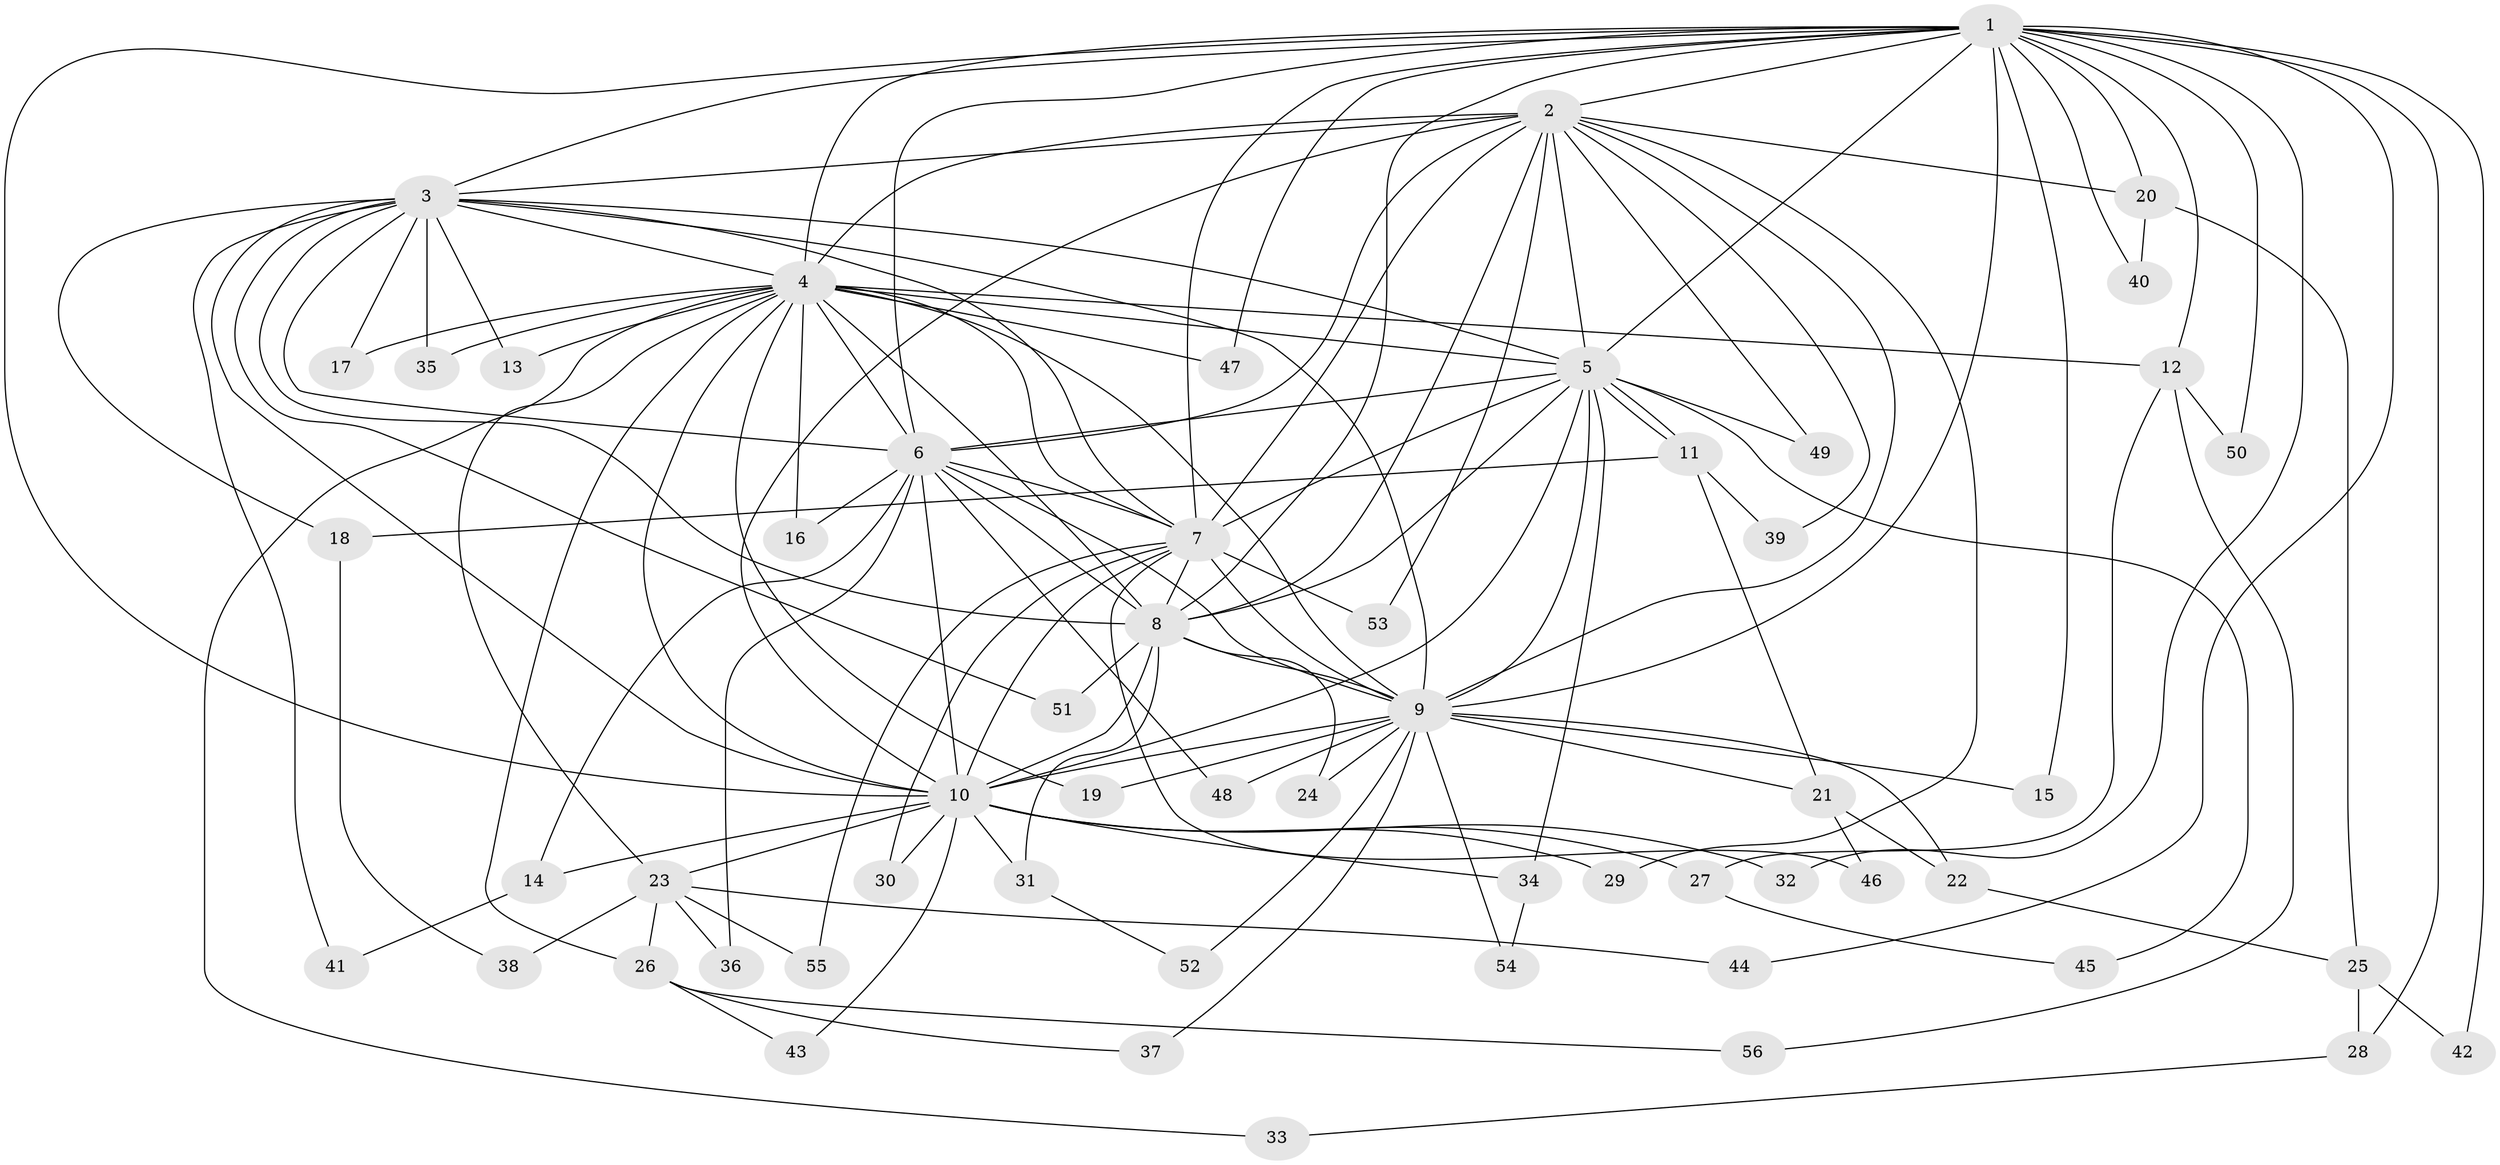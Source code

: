 // coarse degree distribution, {11: 0.03571428571428571, 12: 0.07142857142857142, 2: 0.2857142857142857, 3: 0.21428571428571427, 4: 0.14285714285714285, 5: 0.03571428571428571, 13: 0.07142857142857142, 9: 0.03571428571428571, 10: 0.03571428571428571, 1: 0.03571428571428571, 6: 0.03571428571428571}
// Generated by graph-tools (version 1.1) at 2025/36/03/04/25 23:36:21]
// undirected, 56 vertices, 137 edges
graph export_dot {
  node [color=gray90,style=filled];
  1;
  2;
  3;
  4;
  5;
  6;
  7;
  8;
  9;
  10;
  11;
  12;
  13;
  14;
  15;
  16;
  17;
  18;
  19;
  20;
  21;
  22;
  23;
  24;
  25;
  26;
  27;
  28;
  29;
  30;
  31;
  32;
  33;
  34;
  35;
  36;
  37;
  38;
  39;
  40;
  41;
  42;
  43;
  44;
  45;
  46;
  47;
  48;
  49;
  50;
  51;
  52;
  53;
  54;
  55;
  56;
  1 -- 2;
  1 -- 3;
  1 -- 4;
  1 -- 5;
  1 -- 6;
  1 -- 7;
  1 -- 8;
  1 -- 9;
  1 -- 10;
  1 -- 12;
  1 -- 15;
  1 -- 20;
  1 -- 28;
  1 -- 32;
  1 -- 40;
  1 -- 42;
  1 -- 44;
  1 -- 47;
  1 -- 50;
  2 -- 3;
  2 -- 4;
  2 -- 5;
  2 -- 6;
  2 -- 7;
  2 -- 8;
  2 -- 9;
  2 -- 10;
  2 -- 20;
  2 -- 29;
  2 -- 39;
  2 -- 49;
  2 -- 53;
  3 -- 4;
  3 -- 5;
  3 -- 6;
  3 -- 7;
  3 -- 8;
  3 -- 9;
  3 -- 10;
  3 -- 13;
  3 -- 17;
  3 -- 18;
  3 -- 35;
  3 -- 41;
  3 -- 51;
  4 -- 5;
  4 -- 6;
  4 -- 7;
  4 -- 8;
  4 -- 9;
  4 -- 10;
  4 -- 12;
  4 -- 13;
  4 -- 16;
  4 -- 17;
  4 -- 19;
  4 -- 23;
  4 -- 26;
  4 -- 33;
  4 -- 35;
  4 -- 47;
  5 -- 6;
  5 -- 7;
  5 -- 8;
  5 -- 9;
  5 -- 10;
  5 -- 11;
  5 -- 11;
  5 -- 34;
  5 -- 45;
  5 -- 49;
  6 -- 7;
  6 -- 8;
  6 -- 9;
  6 -- 10;
  6 -- 14;
  6 -- 16;
  6 -- 36;
  6 -- 48;
  7 -- 8;
  7 -- 9;
  7 -- 10;
  7 -- 30;
  7 -- 46;
  7 -- 53;
  7 -- 55;
  8 -- 9;
  8 -- 10;
  8 -- 24;
  8 -- 31;
  8 -- 51;
  9 -- 10;
  9 -- 15;
  9 -- 19;
  9 -- 21;
  9 -- 22;
  9 -- 24;
  9 -- 37;
  9 -- 48;
  9 -- 52;
  9 -- 54;
  10 -- 14;
  10 -- 23;
  10 -- 27;
  10 -- 29;
  10 -- 30;
  10 -- 31;
  10 -- 32;
  10 -- 34;
  10 -- 43;
  11 -- 18;
  11 -- 21;
  11 -- 39;
  12 -- 27;
  12 -- 50;
  12 -- 56;
  14 -- 41;
  18 -- 38;
  20 -- 25;
  20 -- 40;
  21 -- 22;
  21 -- 46;
  22 -- 25;
  23 -- 26;
  23 -- 36;
  23 -- 38;
  23 -- 44;
  23 -- 55;
  25 -- 28;
  25 -- 42;
  26 -- 37;
  26 -- 43;
  26 -- 56;
  27 -- 45;
  28 -- 33;
  31 -- 52;
  34 -- 54;
}

